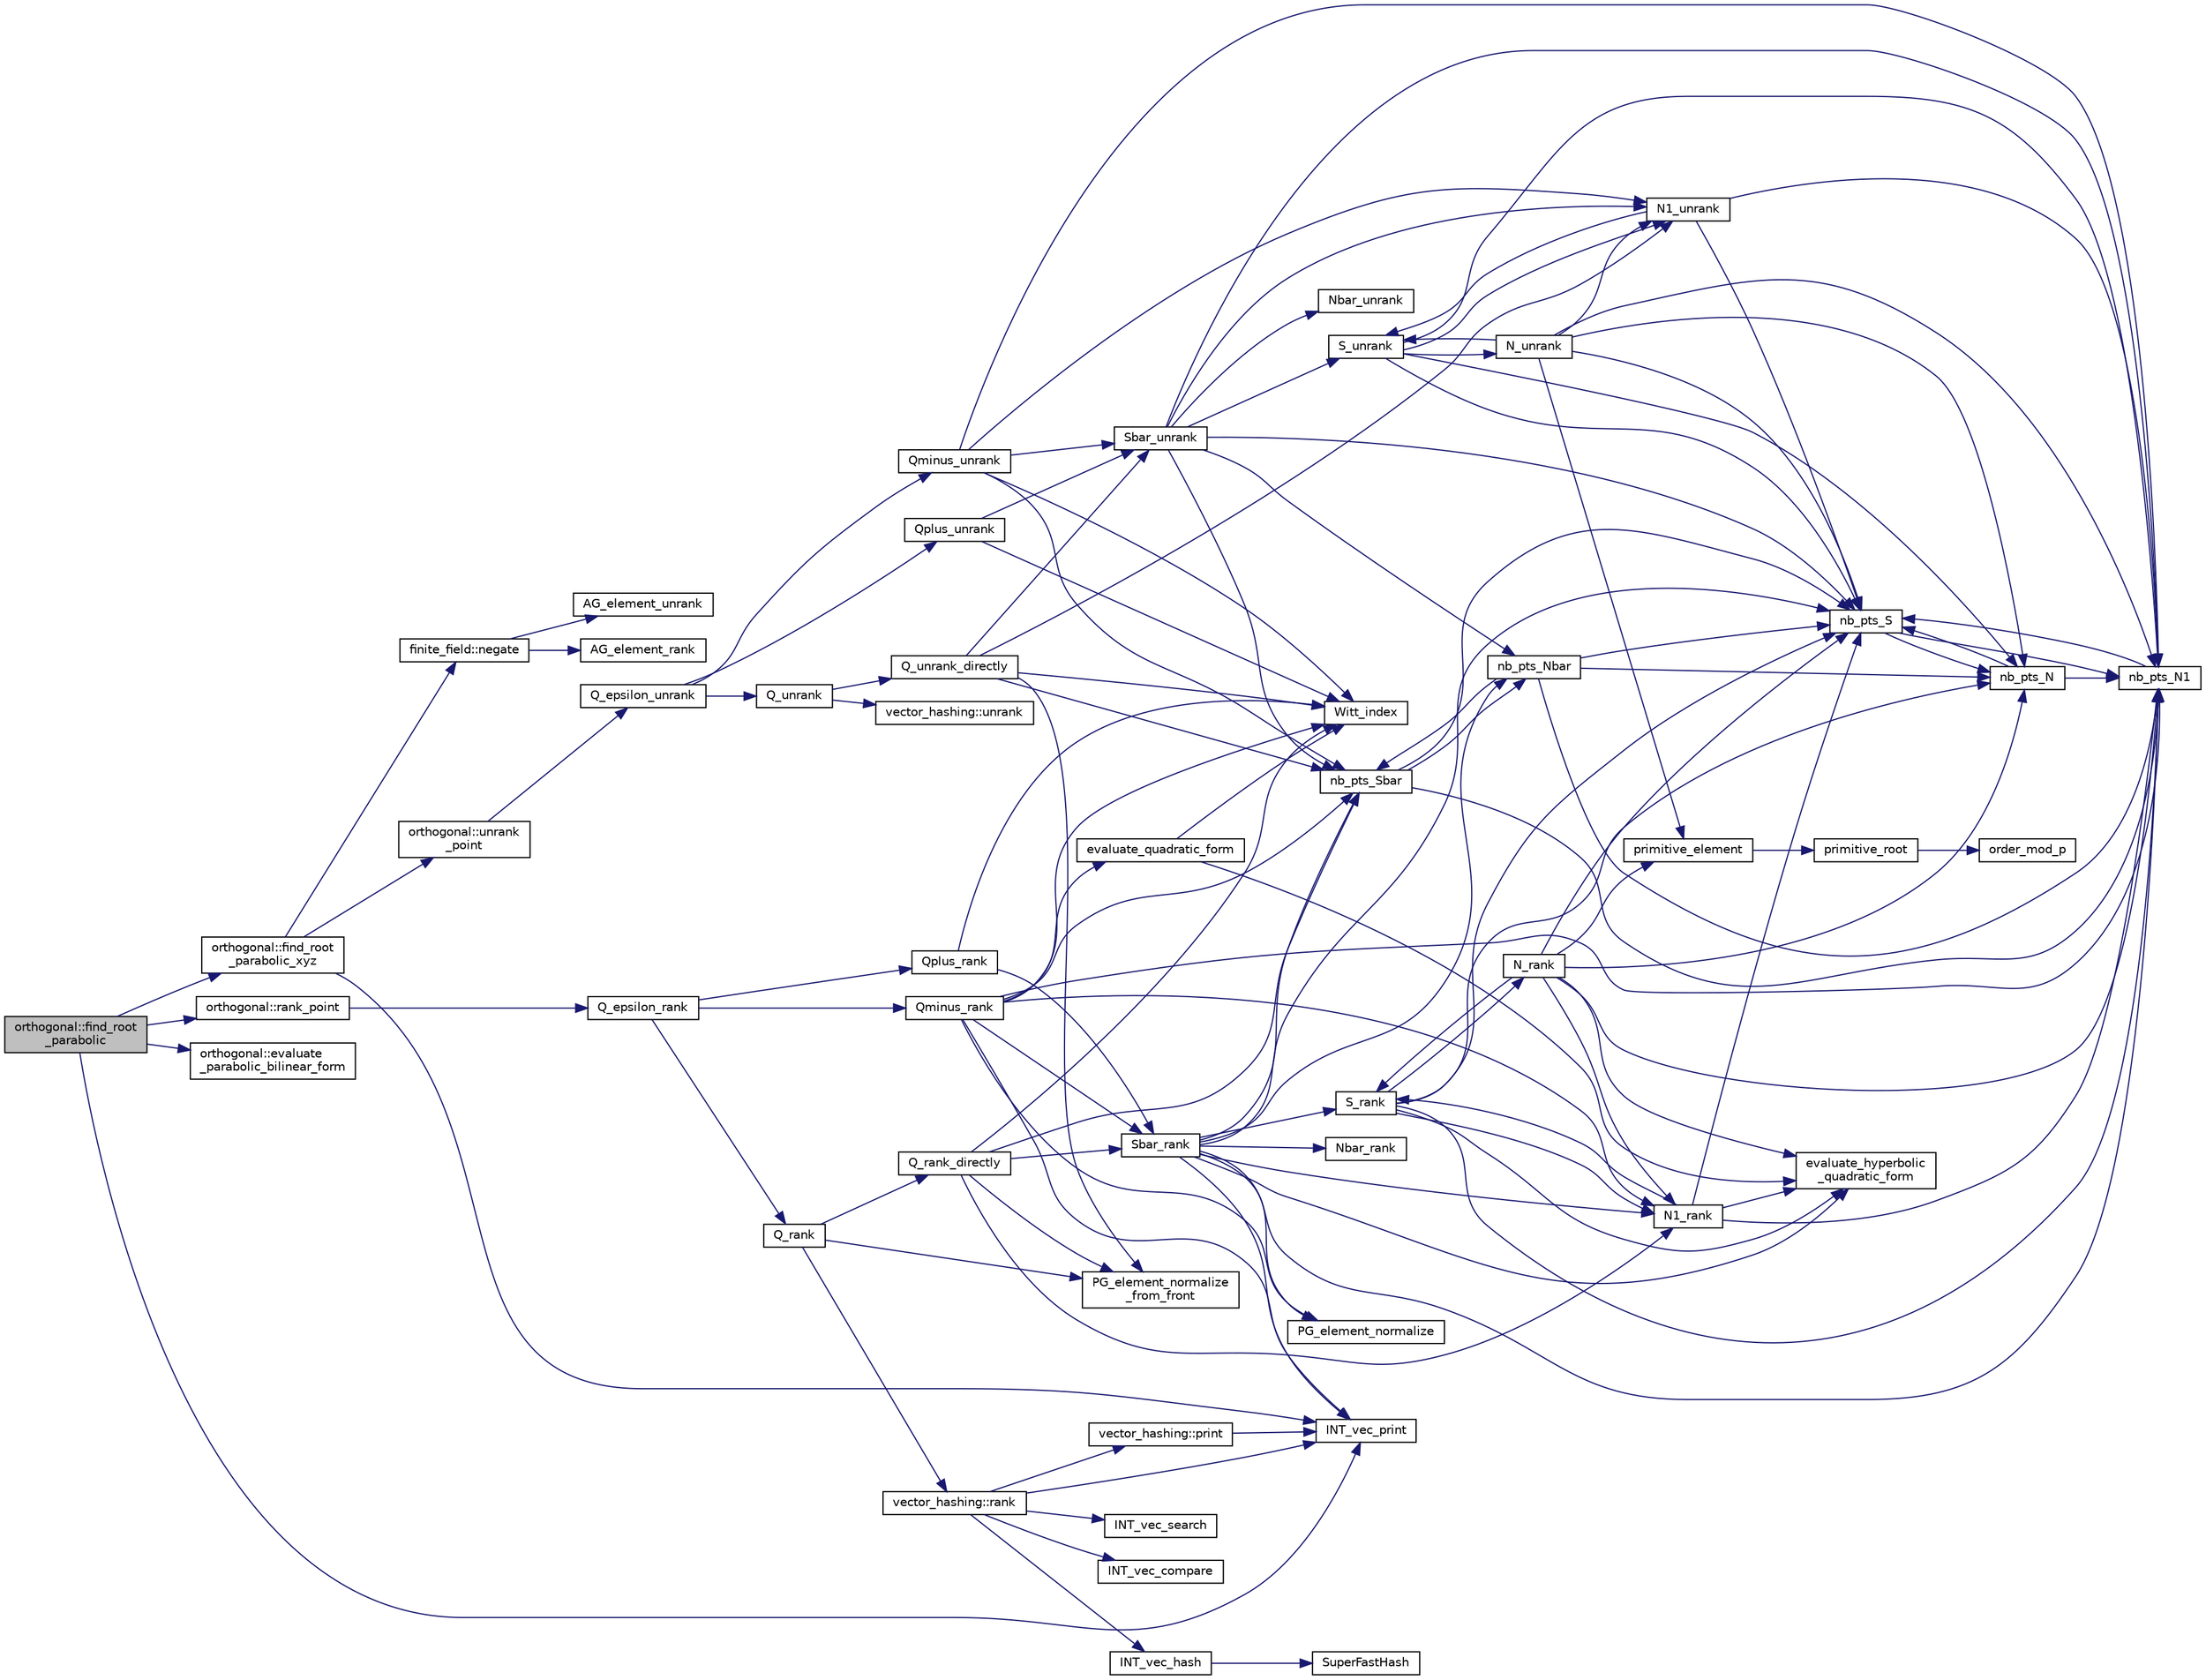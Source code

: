 digraph "orthogonal::find_root_parabolic"
{
  edge [fontname="Helvetica",fontsize="10",labelfontname="Helvetica",labelfontsize="10"];
  node [fontname="Helvetica",fontsize="10",shape=record];
  rankdir="LR";
  Node5466 [label="orthogonal::find_root\l_parabolic",height=0.2,width=0.4,color="black", fillcolor="grey75", style="filled", fontcolor="black"];
  Node5466 -> Node5467 [color="midnightblue",fontsize="10",style="solid",fontname="Helvetica"];
  Node5467 [label="orthogonal::find_root\l_parabolic_xyz",height=0.2,width=0.4,color="black", fillcolor="white", style="filled",URL="$d7/daa/classorthogonal.html#a17dba83065c664a7d174c4693e87493b"];
  Node5467 -> Node5468 [color="midnightblue",fontsize="10",style="solid",fontname="Helvetica"];
  Node5468 [label="orthogonal::unrank\l_point",height=0.2,width=0.4,color="black", fillcolor="white", style="filled",URL="$d7/daa/classorthogonal.html#ab655117100f7c66c19817b84ac5ac0a0"];
  Node5468 -> Node5469 [color="midnightblue",fontsize="10",style="solid",fontname="Helvetica"];
  Node5469 [label="Q_epsilon_unrank",height=0.2,width=0.4,color="black", fillcolor="white", style="filled",URL="$d4/d67/geometry_8h.html#af162c4d30d4a6528299e37551c353e7b"];
  Node5469 -> Node5470 [color="midnightblue",fontsize="10",style="solid",fontname="Helvetica"];
  Node5470 [label="Q_unrank",height=0.2,width=0.4,color="black", fillcolor="white", style="filled",URL="$db/da0/lib_2foundations_2geometry_2orthogonal__points_8_c.html#a6d02923d5b54ef796934e753e6f5b65b"];
  Node5470 -> Node5471 [color="midnightblue",fontsize="10",style="solid",fontname="Helvetica"];
  Node5471 [label="vector_hashing::unrank",height=0.2,width=0.4,color="black", fillcolor="white", style="filled",URL="$d8/daa/classvector__hashing.html#abbebd3a96a6d27a34b9b49af99e2ed3d"];
  Node5470 -> Node5472 [color="midnightblue",fontsize="10",style="solid",fontname="Helvetica"];
  Node5472 [label="Q_unrank_directly",height=0.2,width=0.4,color="black", fillcolor="white", style="filled",URL="$db/da0/lib_2foundations_2geometry_2orthogonal__points_8_c.html#a105e7e72249e78fcf0785c69099d90ce"];
  Node5472 -> Node5473 [color="midnightblue",fontsize="10",style="solid",fontname="Helvetica"];
  Node5473 [label="Witt_index",height=0.2,width=0.4,color="black", fillcolor="white", style="filled",URL="$db/da0/lib_2foundations_2geometry_2orthogonal__points_8_c.html#ab3483ecb9859a6758f82b5327da50534"];
  Node5472 -> Node5474 [color="midnightblue",fontsize="10",style="solid",fontname="Helvetica"];
  Node5474 [label="nb_pts_Sbar",height=0.2,width=0.4,color="black", fillcolor="white", style="filled",URL="$db/da0/lib_2foundations_2geometry_2orthogonal__points_8_c.html#a986dda26505c9934c771578b084f67cc"];
  Node5474 -> Node5475 [color="midnightblue",fontsize="10",style="solid",fontname="Helvetica"];
  Node5475 [label="nb_pts_S",height=0.2,width=0.4,color="black", fillcolor="white", style="filled",URL="$db/da0/lib_2foundations_2geometry_2orthogonal__points_8_c.html#a9bc3dec6e722644d182738102c3e04f3"];
  Node5475 -> Node5476 [color="midnightblue",fontsize="10",style="solid",fontname="Helvetica"];
  Node5476 [label="nb_pts_N",height=0.2,width=0.4,color="black", fillcolor="white", style="filled",URL="$db/da0/lib_2foundations_2geometry_2orthogonal__points_8_c.html#a93e16898c27b1d1c0a6405a7b0615ba6"];
  Node5476 -> Node5475 [color="midnightblue",fontsize="10",style="solid",fontname="Helvetica"];
  Node5476 -> Node5477 [color="midnightblue",fontsize="10",style="solid",fontname="Helvetica"];
  Node5477 [label="nb_pts_N1",height=0.2,width=0.4,color="black", fillcolor="white", style="filled",URL="$db/da0/lib_2foundations_2geometry_2orthogonal__points_8_c.html#ae0f2e1c76523db67b4ec9629ccc35bc6"];
  Node5477 -> Node5475 [color="midnightblue",fontsize="10",style="solid",fontname="Helvetica"];
  Node5475 -> Node5477 [color="midnightblue",fontsize="10",style="solid",fontname="Helvetica"];
  Node5474 -> Node5478 [color="midnightblue",fontsize="10",style="solid",fontname="Helvetica"];
  Node5478 [label="nb_pts_Nbar",height=0.2,width=0.4,color="black", fillcolor="white", style="filled",URL="$db/da0/lib_2foundations_2geometry_2orthogonal__points_8_c.html#a51b4684a176c6841fd3cd6c34c684c2c"];
  Node5478 -> Node5474 [color="midnightblue",fontsize="10",style="solid",fontname="Helvetica"];
  Node5478 -> Node5476 [color="midnightblue",fontsize="10",style="solid",fontname="Helvetica"];
  Node5478 -> Node5475 [color="midnightblue",fontsize="10",style="solid",fontname="Helvetica"];
  Node5478 -> Node5477 [color="midnightblue",fontsize="10",style="solid",fontname="Helvetica"];
  Node5474 -> Node5477 [color="midnightblue",fontsize="10",style="solid",fontname="Helvetica"];
  Node5472 -> Node5479 [color="midnightblue",fontsize="10",style="solid",fontname="Helvetica"];
  Node5479 [label="Sbar_unrank",height=0.2,width=0.4,color="black", fillcolor="white", style="filled",URL="$db/da0/lib_2foundations_2geometry_2orthogonal__points_8_c.html#a65d9b9ccfff12dd92f4f4e8360701c98"];
  Node5479 -> Node5474 [color="midnightblue",fontsize="10",style="solid",fontname="Helvetica"];
  Node5479 -> Node5475 [color="midnightblue",fontsize="10",style="solid",fontname="Helvetica"];
  Node5479 -> Node5480 [color="midnightblue",fontsize="10",style="solid",fontname="Helvetica"];
  Node5480 [label="S_unrank",height=0.2,width=0.4,color="black", fillcolor="white", style="filled",URL="$db/da0/lib_2foundations_2geometry_2orthogonal__points_8_c.html#a18964a35af25f1b4a85f4eaeb1543d92"];
  Node5480 -> Node5475 [color="midnightblue",fontsize="10",style="solid",fontname="Helvetica"];
  Node5480 -> Node5476 [color="midnightblue",fontsize="10",style="solid",fontname="Helvetica"];
  Node5480 -> Node5477 [color="midnightblue",fontsize="10",style="solid",fontname="Helvetica"];
  Node5480 -> Node5481 [color="midnightblue",fontsize="10",style="solid",fontname="Helvetica"];
  Node5481 [label="N_unrank",height=0.2,width=0.4,color="black", fillcolor="white", style="filled",URL="$db/da0/lib_2foundations_2geometry_2orthogonal__points_8_c.html#ab79724bd19da3bc1b383550113f9d7aa"];
  Node5481 -> Node5475 [color="midnightblue",fontsize="10",style="solid",fontname="Helvetica"];
  Node5481 -> Node5476 [color="midnightblue",fontsize="10",style="solid",fontname="Helvetica"];
  Node5481 -> Node5480 [color="midnightblue",fontsize="10",style="solid",fontname="Helvetica"];
  Node5481 -> Node5477 [color="midnightblue",fontsize="10",style="solid",fontname="Helvetica"];
  Node5481 -> Node5482 [color="midnightblue",fontsize="10",style="solid",fontname="Helvetica"];
  Node5482 [label="N1_unrank",height=0.2,width=0.4,color="black", fillcolor="white", style="filled",URL="$db/da0/lib_2foundations_2geometry_2orthogonal__points_8_c.html#aa9427e27f7f207c1baff3a34cc5d78cf"];
  Node5482 -> Node5475 [color="midnightblue",fontsize="10",style="solid",fontname="Helvetica"];
  Node5482 -> Node5477 [color="midnightblue",fontsize="10",style="solid",fontname="Helvetica"];
  Node5482 -> Node5480 [color="midnightblue",fontsize="10",style="solid",fontname="Helvetica"];
  Node5481 -> Node5483 [color="midnightblue",fontsize="10",style="solid",fontname="Helvetica"];
  Node5483 [label="primitive_element",height=0.2,width=0.4,color="black", fillcolor="white", style="filled",URL="$db/da0/lib_2foundations_2geometry_2orthogonal__points_8_c.html#a97350390ec02c8cd9f54751708e28768"];
  Node5483 -> Node5484 [color="midnightblue",fontsize="10",style="solid",fontname="Helvetica"];
  Node5484 [label="primitive_root",height=0.2,width=0.4,color="black", fillcolor="white", style="filled",URL="$de/dc5/algebra__and__number__theory_8h.html#a0b6f7619d12ff2c4e60b852b820b0972"];
  Node5484 -> Node5485 [color="midnightblue",fontsize="10",style="solid",fontname="Helvetica"];
  Node5485 [label="order_mod_p",height=0.2,width=0.4,color="black", fillcolor="white", style="filled",URL="$df/dda/number__theory_8_c.html#aa38aa7e68ab81726a4462995135456b2"];
  Node5480 -> Node5482 [color="midnightblue",fontsize="10",style="solid",fontname="Helvetica"];
  Node5479 -> Node5478 [color="midnightblue",fontsize="10",style="solid",fontname="Helvetica"];
  Node5479 -> Node5477 [color="midnightblue",fontsize="10",style="solid",fontname="Helvetica"];
  Node5479 -> Node5486 [color="midnightblue",fontsize="10",style="solid",fontname="Helvetica"];
  Node5486 [label="Nbar_unrank",height=0.2,width=0.4,color="black", fillcolor="white", style="filled",URL="$db/da0/lib_2foundations_2geometry_2orthogonal__points_8_c.html#ad641d8fb061c898a2c18266e263fb278"];
  Node5479 -> Node5482 [color="midnightblue",fontsize="10",style="solid",fontname="Helvetica"];
  Node5472 -> Node5487 [color="midnightblue",fontsize="10",style="solid",fontname="Helvetica"];
  Node5487 [label="PG_element_normalize\l_from_front",height=0.2,width=0.4,color="black", fillcolor="white", style="filled",URL="$d4/d67/geometry_8h.html#af675caf5f9975573455c8d93cb56bf95"];
  Node5472 -> Node5482 [color="midnightblue",fontsize="10",style="solid",fontname="Helvetica"];
  Node5469 -> Node5488 [color="midnightblue",fontsize="10",style="solid",fontname="Helvetica"];
  Node5488 [label="Qplus_unrank",height=0.2,width=0.4,color="black", fillcolor="white", style="filled",URL="$db/da0/lib_2foundations_2geometry_2orthogonal__points_8_c.html#ad50512edd586919700e033744b4a03c8"];
  Node5488 -> Node5473 [color="midnightblue",fontsize="10",style="solid",fontname="Helvetica"];
  Node5488 -> Node5479 [color="midnightblue",fontsize="10",style="solid",fontname="Helvetica"];
  Node5469 -> Node5489 [color="midnightblue",fontsize="10",style="solid",fontname="Helvetica"];
  Node5489 [label="Qminus_unrank",height=0.2,width=0.4,color="black", fillcolor="white", style="filled",URL="$db/da0/lib_2foundations_2geometry_2orthogonal__points_8_c.html#ac2dd18f435ab479095b836a483c12c7d"];
  Node5489 -> Node5473 [color="midnightblue",fontsize="10",style="solid",fontname="Helvetica"];
  Node5489 -> Node5474 [color="midnightblue",fontsize="10",style="solid",fontname="Helvetica"];
  Node5489 -> Node5479 [color="midnightblue",fontsize="10",style="solid",fontname="Helvetica"];
  Node5489 -> Node5477 [color="midnightblue",fontsize="10",style="solid",fontname="Helvetica"];
  Node5489 -> Node5482 [color="midnightblue",fontsize="10",style="solid",fontname="Helvetica"];
  Node5467 -> Node5490 [color="midnightblue",fontsize="10",style="solid",fontname="Helvetica"];
  Node5490 [label="INT_vec_print",height=0.2,width=0.4,color="black", fillcolor="white", style="filled",URL="$df/dbf/sajeeb_8_c.html#a79a5901af0b47dd0d694109543c027fe"];
  Node5467 -> Node5491 [color="midnightblue",fontsize="10",style="solid",fontname="Helvetica"];
  Node5491 [label="finite_field::negate",height=0.2,width=0.4,color="black", fillcolor="white", style="filled",URL="$df/d5a/classfinite__field.html#aa9d798298f25d4a9262b5bc5f1733e31"];
  Node5491 -> Node5492 [color="midnightblue",fontsize="10",style="solid",fontname="Helvetica"];
  Node5492 [label="AG_element_unrank",height=0.2,width=0.4,color="black", fillcolor="white", style="filled",URL="$d4/d67/geometry_8h.html#a4a33b86c87b2879b97cfa1327abe2885"];
  Node5491 -> Node5493 [color="midnightblue",fontsize="10",style="solid",fontname="Helvetica"];
  Node5493 [label="AG_element_rank",height=0.2,width=0.4,color="black", fillcolor="white", style="filled",URL="$d4/d67/geometry_8h.html#ab2ac908d07dd8038fd996e26bdc75c17"];
  Node5466 -> Node5490 [color="midnightblue",fontsize="10",style="solid",fontname="Helvetica"];
  Node5466 -> Node5494 [color="midnightblue",fontsize="10",style="solid",fontname="Helvetica"];
  Node5494 [label="orthogonal::evaluate\l_parabolic_bilinear_form",height=0.2,width=0.4,color="black", fillcolor="white", style="filled",URL="$d7/daa/classorthogonal.html#a8ee79da4c853cd384a0028cbebbbe0ee"];
  Node5466 -> Node5495 [color="midnightblue",fontsize="10",style="solid",fontname="Helvetica"];
  Node5495 [label="orthogonal::rank_point",height=0.2,width=0.4,color="black", fillcolor="white", style="filled",URL="$d7/daa/classorthogonal.html#adb4f1528590a804b3c011a68c9ebf655"];
  Node5495 -> Node5496 [color="midnightblue",fontsize="10",style="solid",fontname="Helvetica"];
  Node5496 [label="Q_epsilon_rank",height=0.2,width=0.4,color="black", fillcolor="white", style="filled",URL="$d4/d67/geometry_8h.html#a0949e1151174e2988aa697cb31942e97"];
  Node5496 -> Node5497 [color="midnightblue",fontsize="10",style="solid",fontname="Helvetica"];
  Node5497 [label="Q_rank",height=0.2,width=0.4,color="black", fillcolor="white", style="filled",URL="$db/da0/lib_2foundations_2geometry_2orthogonal__points_8_c.html#ad2671f4db3224df1e22494b9d946375e"];
  Node5497 -> Node5487 [color="midnightblue",fontsize="10",style="solid",fontname="Helvetica"];
  Node5497 -> Node5498 [color="midnightblue",fontsize="10",style="solid",fontname="Helvetica"];
  Node5498 [label="vector_hashing::rank",height=0.2,width=0.4,color="black", fillcolor="white", style="filled",URL="$d8/daa/classvector__hashing.html#a4879796cc2ade5fcef891747909ec710"];
  Node5498 -> Node5499 [color="midnightblue",fontsize="10",style="solid",fontname="Helvetica"];
  Node5499 [label="INT_vec_hash",height=0.2,width=0.4,color="black", fillcolor="white", style="filled",URL="$d5/db4/io__and__os_8h.html#a2c14b1034b07b03b4df943066edeb99f"];
  Node5499 -> Node5500 [color="midnightblue",fontsize="10",style="solid",fontname="Helvetica"];
  Node5500 [label="SuperFastHash",height=0.2,width=0.4,color="black", fillcolor="white", style="filled",URL="$d5/de2/foundations_2data__structures_2data__structures_8h.html#a11d69a8cb5ac90dfb13d2e25df8eb1ce"];
  Node5498 -> Node5501 [color="midnightblue",fontsize="10",style="solid",fontname="Helvetica"];
  Node5501 [label="INT_vec_search",height=0.2,width=0.4,color="black", fillcolor="white", style="filled",URL="$d5/de2/foundations_2data__structures_2data__structures_8h.html#ad103ef2316a1f671bdb68fd9cd9ba945"];
  Node5498 -> Node5502 [color="midnightblue",fontsize="10",style="solid",fontname="Helvetica"];
  Node5502 [label="INT_vec_compare",height=0.2,width=0.4,color="black", fillcolor="white", style="filled",URL="$d5/de2/foundations_2data__structures_2data__structures_8h.html#ac1a17fca23fb4a338aef8547a4c2fded"];
  Node5498 -> Node5490 [color="midnightblue",fontsize="10",style="solid",fontname="Helvetica"];
  Node5498 -> Node5503 [color="midnightblue",fontsize="10",style="solid",fontname="Helvetica"];
  Node5503 [label="vector_hashing::print",height=0.2,width=0.4,color="black", fillcolor="white", style="filled",URL="$d8/daa/classvector__hashing.html#a4954caab83535e063633dd5d27a564c5"];
  Node5503 -> Node5490 [color="midnightblue",fontsize="10",style="solid",fontname="Helvetica"];
  Node5497 -> Node5504 [color="midnightblue",fontsize="10",style="solid",fontname="Helvetica"];
  Node5504 [label="Q_rank_directly",height=0.2,width=0.4,color="black", fillcolor="white", style="filled",URL="$db/da0/lib_2foundations_2geometry_2orthogonal__points_8_c.html#a5f856abfc1a984dc77a7e21a239ab88e"];
  Node5504 -> Node5473 [color="midnightblue",fontsize="10",style="solid",fontname="Helvetica"];
  Node5504 -> Node5474 [color="midnightblue",fontsize="10",style="solid",fontname="Helvetica"];
  Node5504 -> Node5505 [color="midnightblue",fontsize="10",style="solid",fontname="Helvetica"];
  Node5505 [label="Sbar_rank",height=0.2,width=0.4,color="black", fillcolor="white", style="filled",URL="$db/da0/lib_2foundations_2geometry_2orthogonal__points_8_c.html#a9f987613e1f3dd623ce4032443a5a4a3"];
  Node5505 -> Node5506 [color="midnightblue",fontsize="10",style="solid",fontname="Helvetica"];
  Node5506 [label="PG_element_normalize",height=0.2,width=0.4,color="black", fillcolor="white", style="filled",URL="$d4/d67/geometry_8h.html#a5a4c3c1158bad6bab0d786c616bd0996"];
  Node5505 -> Node5490 [color="midnightblue",fontsize="10",style="solid",fontname="Helvetica"];
  Node5505 -> Node5474 [color="midnightblue",fontsize="10",style="solid",fontname="Helvetica"];
  Node5505 -> Node5475 [color="midnightblue",fontsize="10",style="solid",fontname="Helvetica"];
  Node5505 -> Node5507 [color="midnightblue",fontsize="10",style="solid",fontname="Helvetica"];
  Node5507 [label="S_rank",height=0.2,width=0.4,color="black", fillcolor="white", style="filled",URL="$db/da0/lib_2foundations_2geometry_2orthogonal__points_8_c.html#a3a31f4ab7622dfd1d56e995cee509faa"];
  Node5507 -> Node5475 [color="midnightblue",fontsize="10",style="solid",fontname="Helvetica"];
  Node5507 -> Node5476 [color="midnightblue",fontsize="10",style="solid",fontname="Helvetica"];
  Node5507 -> Node5477 [color="midnightblue",fontsize="10",style="solid",fontname="Helvetica"];
  Node5507 -> Node5508 [color="midnightblue",fontsize="10",style="solid",fontname="Helvetica"];
  Node5508 [label="N_rank",height=0.2,width=0.4,color="black", fillcolor="white", style="filled",URL="$db/da0/lib_2foundations_2geometry_2orthogonal__points_8_c.html#a750a27350273e325e879377a9ee17bbb"];
  Node5508 -> Node5475 [color="midnightblue",fontsize="10",style="solid",fontname="Helvetica"];
  Node5508 -> Node5476 [color="midnightblue",fontsize="10",style="solid",fontname="Helvetica"];
  Node5508 -> Node5507 [color="midnightblue",fontsize="10",style="solid",fontname="Helvetica"];
  Node5508 -> Node5509 [color="midnightblue",fontsize="10",style="solid",fontname="Helvetica"];
  Node5509 [label="evaluate_hyperbolic\l_quadratic_form",height=0.2,width=0.4,color="black", fillcolor="white", style="filled",URL="$db/da0/lib_2foundations_2geometry_2orthogonal__points_8_c.html#a5f2c422dc24d5720e7a1b36a794ba65a"];
  Node5508 -> Node5477 [color="midnightblue",fontsize="10",style="solid",fontname="Helvetica"];
  Node5508 -> Node5483 [color="midnightblue",fontsize="10",style="solid",fontname="Helvetica"];
  Node5508 -> Node5510 [color="midnightblue",fontsize="10",style="solid",fontname="Helvetica"];
  Node5510 [label="N1_rank",height=0.2,width=0.4,color="black", fillcolor="white", style="filled",URL="$db/da0/lib_2foundations_2geometry_2orthogonal__points_8_c.html#aeb5e4527dd73fce52439f30400b9946a"];
  Node5510 -> Node5475 [color="midnightblue",fontsize="10",style="solid",fontname="Helvetica"];
  Node5510 -> Node5477 [color="midnightblue",fontsize="10",style="solid",fontname="Helvetica"];
  Node5510 -> Node5507 [color="midnightblue",fontsize="10",style="solid",fontname="Helvetica"];
  Node5510 -> Node5509 [color="midnightblue",fontsize="10",style="solid",fontname="Helvetica"];
  Node5507 -> Node5509 [color="midnightblue",fontsize="10",style="solid",fontname="Helvetica"];
  Node5507 -> Node5510 [color="midnightblue",fontsize="10",style="solid",fontname="Helvetica"];
  Node5505 -> Node5478 [color="midnightblue",fontsize="10",style="solid",fontname="Helvetica"];
  Node5505 -> Node5477 [color="midnightblue",fontsize="10",style="solid",fontname="Helvetica"];
  Node5505 -> Node5511 [color="midnightblue",fontsize="10",style="solid",fontname="Helvetica"];
  Node5511 [label="Nbar_rank",height=0.2,width=0.4,color="black", fillcolor="white", style="filled",URL="$db/da0/lib_2foundations_2geometry_2orthogonal__points_8_c.html#ab1a27ed33557b959a5f02d2a4b81857a"];
  Node5505 -> Node5509 [color="midnightblue",fontsize="10",style="solid",fontname="Helvetica"];
  Node5505 -> Node5510 [color="midnightblue",fontsize="10",style="solid",fontname="Helvetica"];
  Node5504 -> Node5487 [color="midnightblue",fontsize="10",style="solid",fontname="Helvetica"];
  Node5504 -> Node5510 [color="midnightblue",fontsize="10",style="solid",fontname="Helvetica"];
  Node5496 -> Node5512 [color="midnightblue",fontsize="10",style="solid",fontname="Helvetica"];
  Node5512 [label="Qplus_rank",height=0.2,width=0.4,color="black", fillcolor="white", style="filled",URL="$db/da0/lib_2foundations_2geometry_2orthogonal__points_8_c.html#aaa1be357d007a845ce2866169d63afb7"];
  Node5512 -> Node5473 [color="midnightblue",fontsize="10",style="solid",fontname="Helvetica"];
  Node5512 -> Node5505 [color="midnightblue",fontsize="10",style="solid",fontname="Helvetica"];
  Node5496 -> Node5513 [color="midnightblue",fontsize="10",style="solid",fontname="Helvetica"];
  Node5513 [label="Qminus_rank",height=0.2,width=0.4,color="black", fillcolor="white", style="filled",URL="$db/da0/lib_2foundations_2geometry_2orthogonal__points_8_c.html#aec3e3dad3c2c12fa081edab0af2cb91a"];
  Node5513 -> Node5473 [color="midnightblue",fontsize="10",style="solid",fontname="Helvetica"];
  Node5513 -> Node5514 [color="midnightblue",fontsize="10",style="solid",fontname="Helvetica"];
  Node5514 [label="evaluate_quadratic_form",height=0.2,width=0.4,color="black", fillcolor="white", style="filled",URL="$db/da0/lib_2foundations_2geometry_2orthogonal__points_8_c.html#a4faa3ca9079fe60d4ad421506491ed6a"];
  Node5514 -> Node5473 [color="midnightblue",fontsize="10",style="solid",fontname="Helvetica"];
  Node5514 -> Node5509 [color="midnightblue",fontsize="10",style="solid",fontname="Helvetica"];
  Node5513 -> Node5490 [color="midnightblue",fontsize="10",style="solid",fontname="Helvetica"];
  Node5513 -> Node5506 [color="midnightblue",fontsize="10",style="solid",fontname="Helvetica"];
  Node5513 -> Node5505 [color="midnightblue",fontsize="10",style="solid",fontname="Helvetica"];
  Node5513 -> Node5474 [color="midnightblue",fontsize="10",style="solid",fontname="Helvetica"];
  Node5513 -> Node5477 [color="midnightblue",fontsize="10",style="solid",fontname="Helvetica"];
  Node5513 -> Node5510 [color="midnightblue",fontsize="10",style="solid",fontname="Helvetica"];
}

